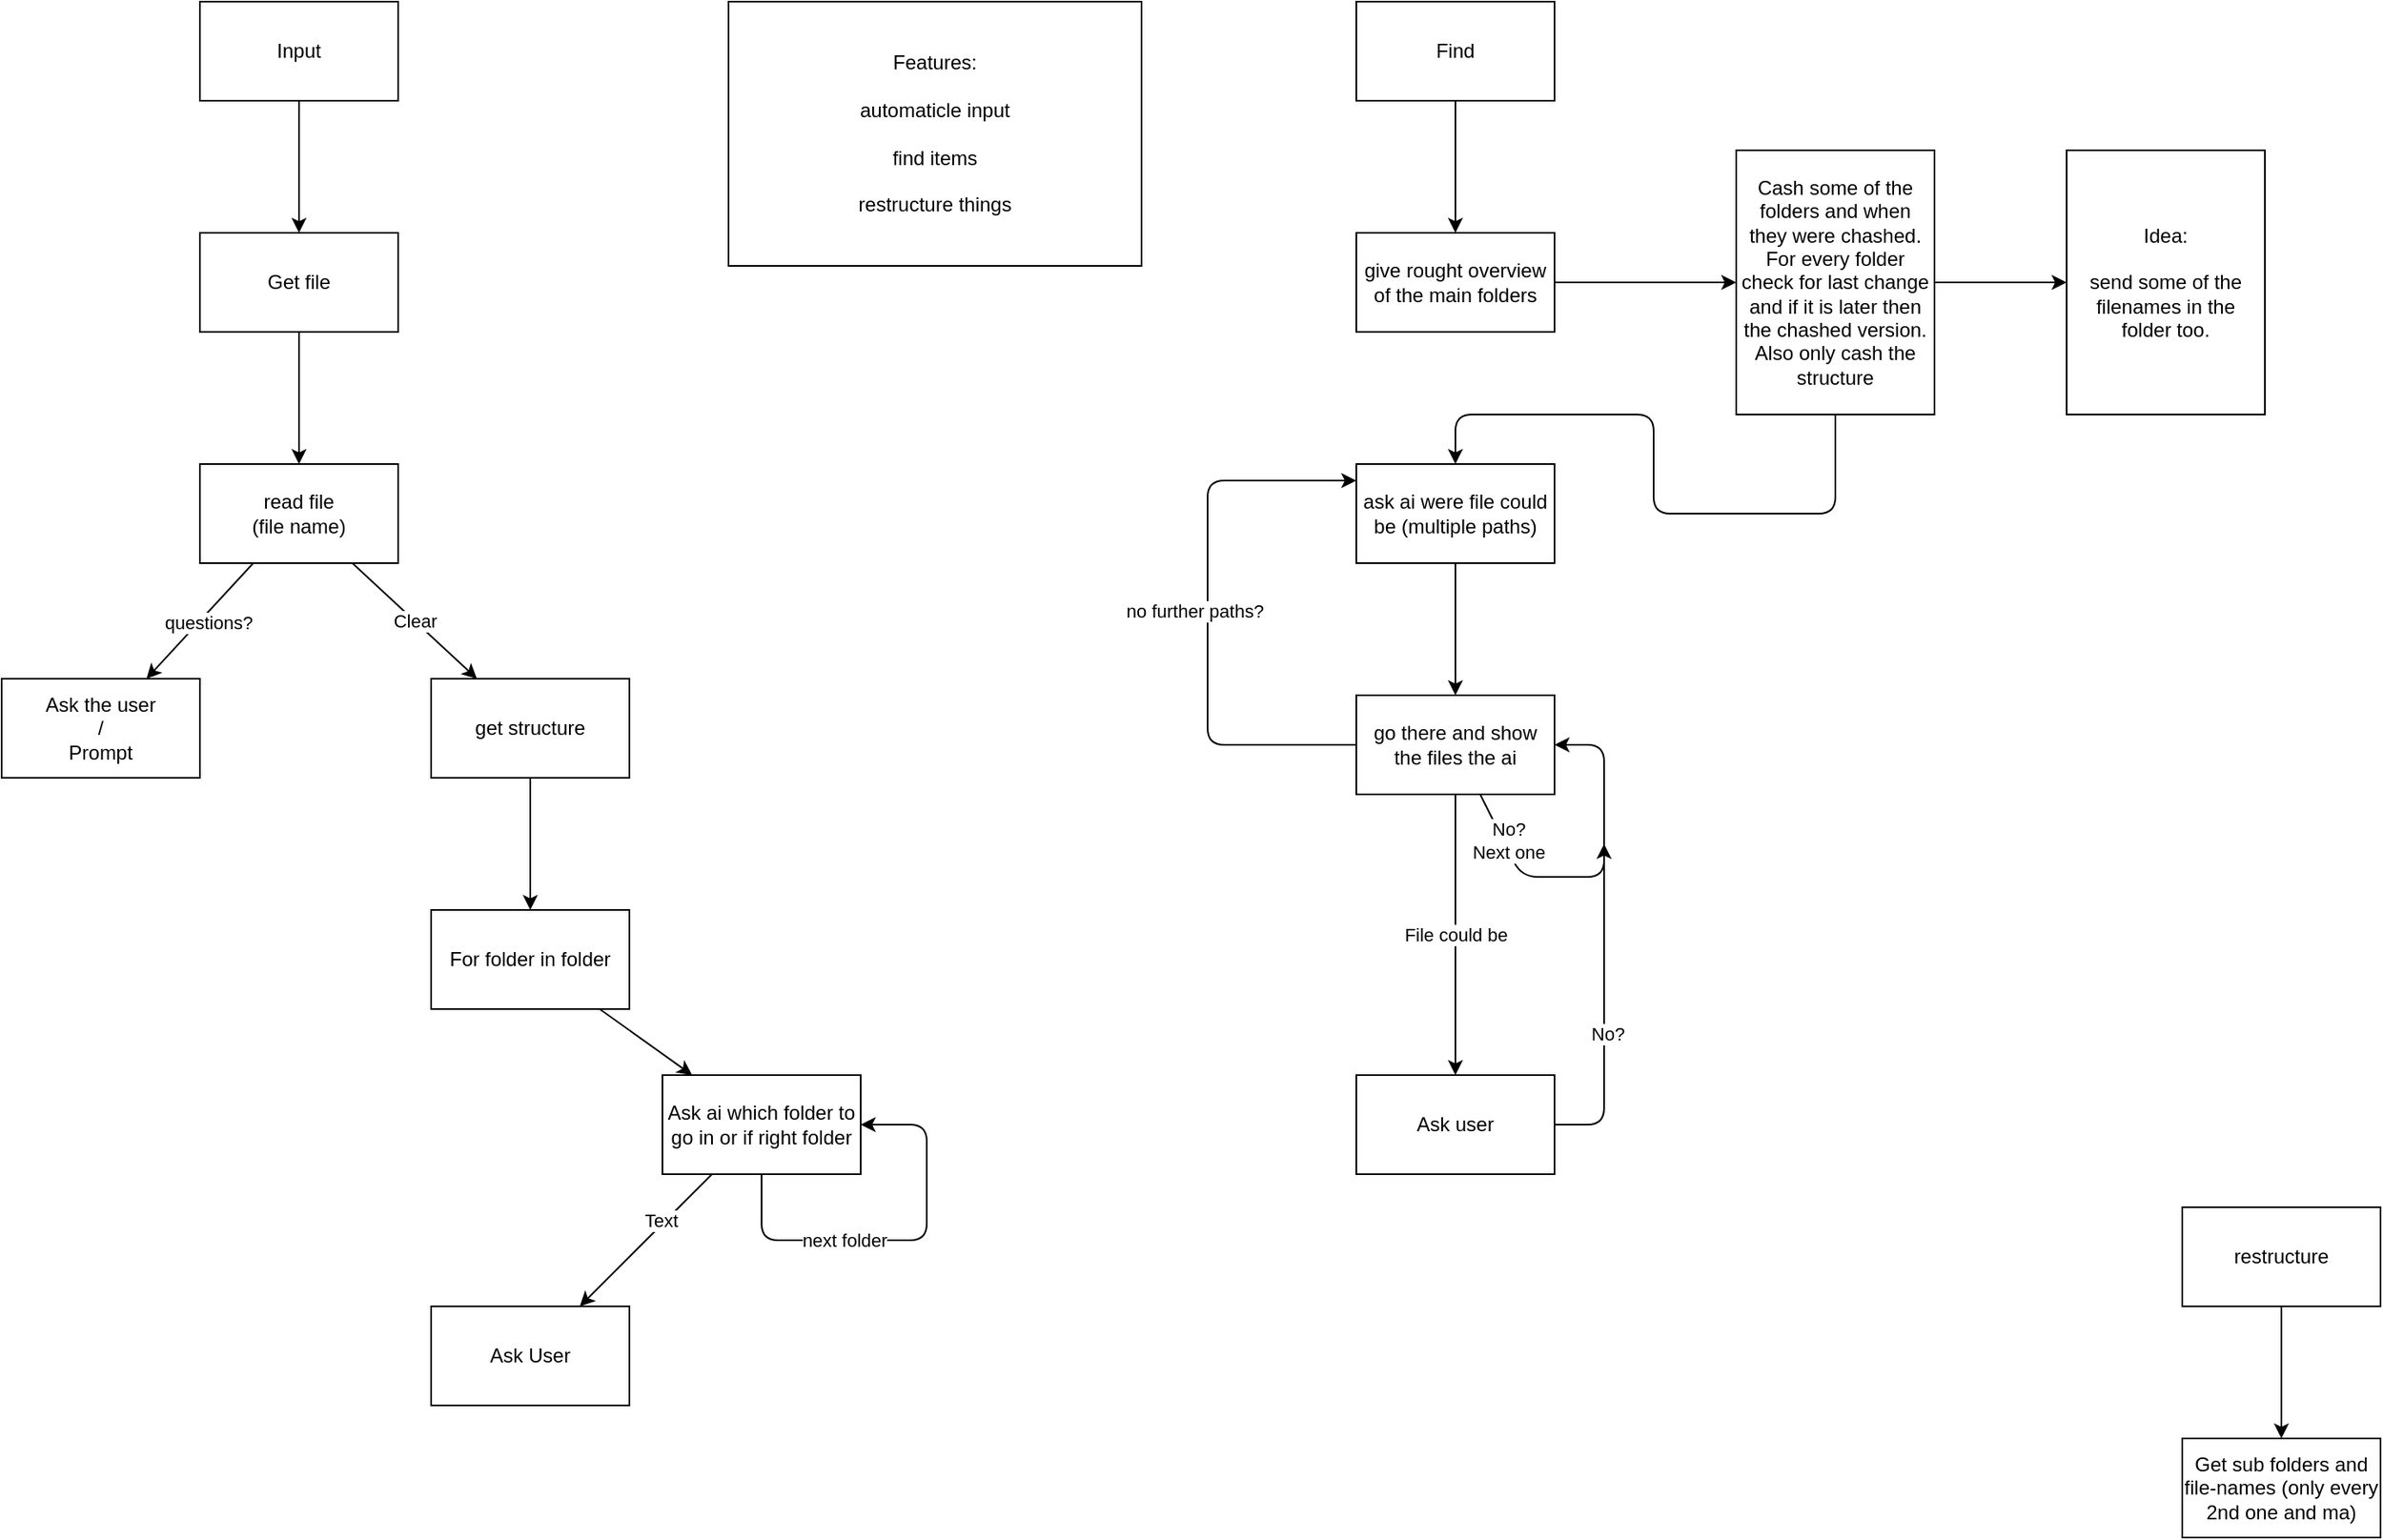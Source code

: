 <mxfile>
    <diagram id="IkwelM8Yc7URkZ2F9Y2m" name="Page-1">
        <mxGraphModel dx="581" dy="382" grid="1" gridSize="10" guides="1" tooltips="1" connect="1" arrows="1" fold="1" page="1" pageScale="1" pageWidth="850" pageHeight="1100" math="1" shadow="0">
            <root>
                <mxCell id="0"/>
                <mxCell id="1" parent="0"/>
                <mxCell id="7" value="" style="edgeStyle=none;html=1;" edge="1" parent="1" source="3" target="6">
                    <mxGeometry relative="1" as="geometry"/>
                </mxCell>
                <mxCell id="3" value="Input" style="whiteSpace=wrap;html=1;" vertex="1" parent="1">
                    <mxGeometry x="200" y="70" width="120" height="60" as="geometry"/>
                </mxCell>
                <mxCell id="5" value="Features:&lt;br&gt;&lt;br&gt;automaticle input&lt;div&gt;&lt;br&gt;&lt;/div&gt;&lt;div&gt;find items&lt;/div&gt;&lt;div&gt;&lt;br&gt;&lt;/div&gt;&lt;div&gt;&lt;span style=&quot;color: rgb(0, 0, 0); background-color: transparent;&quot;&gt;re&lt;/span&gt;structure things&lt;/div&gt;" style="whiteSpace=wrap;html=1;" vertex="1" parent="1">
                    <mxGeometry x="520" y="70" width="250" height="160" as="geometry"/>
                </mxCell>
                <mxCell id="9" value="" style="edgeStyle=none;html=1;" edge="1" parent="1" source="6" target="8">
                    <mxGeometry relative="1" as="geometry"/>
                </mxCell>
                <mxCell id="6" value="Get file" style="whiteSpace=wrap;html=1;" vertex="1" parent="1">
                    <mxGeometry x="200" y="210" width="120" height="60" as="geometry"/>
                </mxCell>
                <mxCell id="11" value="" style="edgeStyle=none;html=1;" edge="1" parent="1" source="8" target="10">
                    <mxGeometry relative="1" as="geometry"/>
                </mxCell>
                <mxCell id="12" value="questions?" style="edgeLabel;html=1;align=center;verticalAlign=middle;resizable=0;points=[];" vertex="1" connectable="0" parent="11">
                    <mxGeometry x="-0.067" y="4" relative="1" as="geometry">
                        <mxPoint as="offset"/>
                    </mxGeometry>
                </mxCell>
                <mxCell id="14" value="" style="edgeStyle=none;html=1;" edge="1" parent="1" source="8" target="13">
                    <mxGeometry relative="1" as="geometry"/>
                </mxCell>
                <mxCell id="15" value="Clear" style="edgeLabel;html=1;align=center;verticalAlign=middle;resizable=0;points=[];" vertex="1" connectable="0" parent="14">
                    <mxGeometry x="0.003" relative="1" as="geometry">
                        <mxPoint as="offset"/>
                    </mxGeometry>
                </mxCell>
                <mxCell id="8" value="read file&lt;br&gt;(file name)" style="whiteSpace=wrap;html=1;" vertex="1" parent="1">
                    <mxGeometry x="200" y="350" width="120" height="60" as="geometry"/>
                </mxCell>
                <mxCell id="10" value="Ask the user&lt;div&gt;/&lt;/div&gt;&lt;div&gt;Prompt&lt;/div&gt;" style="whiteSpace=wrap;html=1;" vertex="1" parent="1">
                    <mxGeometry x="80" y="480" width="120" height="60" as="geometry"/>
                </mxCell>
                <mxCell id="17" value="" style="edgeStyle=none;html=1;" edge="1" parent="1" source="13" target="16">
                    <mxGeometry relative="1" as="geometry"/>
                </mxCell>
                <mxCell id="13" value="get structure" style="whiteSpace=wrap;html=1;" vertex="1" parent="1">
                    <mxGeometry x="340" y="480" width="120" height="60" as="geometry"/>
                </mxCell>
                <mxCell id="19" value="" style="edgeStyle=none;html=1;" edge="1" parent="1" source="16" target="18">
                    <mxGeometry relative="1" as="geometry"/>
                </mxCell>
                <mxCell id="16" value="For folder in folder" style="whiteSpace=wrap;html=1;" vertex="1" parent="1">
                    <mxGeometry x="340" y="620" width="120" height="60" as="geometry"/>
                </mxCell>
                <mxCell id="21" value="" style="edgeStyle=none;html=1;" edge="1" parent="1" source="18" target="20">
                    <mxGeometry relative="1" as="geometry"/>
                </mxCell>
                <mxCell id="25" value="Text" style="edgeLabel;html=1;align=center;verticalAlign=middle;resizable=0;points=[];" vertex="1" connectable="0" parent="21">
                    <mxGeometry x="-0.27" y="-3" relative="1" as="geometry">
                        <mxPoint y="1" as="offset"/>
                    </mxGeometry>
                </mxCell>
                <mxCell id="23" style="edgeStyle=none;html=1;entryX=1;entryY=0.5;entryDx=0;entryDy=0;" edge="1" parent="1" source="18" target="18">
                    <mxGeometry relative="1" as="geometry">
                        <mxPoint x="640" y="760" as="targetPoint"/>
                        <Array as="points">
                            <mxPoint x="540" y="820"/>
                            <mxPoint x="640" y="820"/>
                            <mxPoint x="640" y="750"/>
                        </Array>
                    </mxGeometry>
                </mxCell>
                <mxCell id="24" value="next folder" style="edgeLabel;html=1;align=center;verticalAlign=middle;resizable=0;points=[];" vertex="1" connectable="0" parent="23">
                    <mxGeometry x="-0.4" relative="1" as="geometry">
                        <mxPoint x="15" as="offset"/>
                    </mxGeometry>
                </mxCell>
                <mxCell id="18" value="Ask ai which folder to go in or if&amp;nbsp;right folder" style="whiteSpace=wrap;html=1;" vertex="1" parent="1">
                    <mxGeometry x="480" y="720" width="120" height="60" as="geometry"/>
                </mxCell>
                <mxCell id="20" value="Ask Use&lt;span style=&quot;color: rgb(0, 0, 0);&quot;&gt;r&lt;/span&gt;" style="whiteSpace=wrap;html=1;" vertex="1" parent="1">
                    <mxGeometry x="340" y="860" width="120" height="60" as="geometry"/>
                </mxCell>
                <mxCell id="28" value="" style="edgeStyle=none;html=1;" edge="1" parent="1" source="26" target="27">
                    <mxGeometry relative="1" as="geometry"/>
                </mxCell>
                <mxCell id="26" value="Find" style="whiteSpace=wrap;html=1;" vertex="1" parent="1">
                    <mxGeometry x="900" y="70" width="120" height="60" as="geometry"/>
                </mxCell>
                <mxCell id="48" value="" style="edgeStyle=none;html=1;" edge="1" parent="1" source="27" target="47">
                    <mxGeometry relative="1" as="geometry"/>
                </mxCell>
                <mxCell id="27" value="give&amp;nbsp;rought overview of the main folders" style="whiteSpace=wrap;html=1;" vertex="1" parent="1">
                    <mxGeometry x="900" y="210" width="120" height="60" as="geometry"/>
                </mxCell>
                <mxCell id="32" value="" style="edgeStyle=none;html=1;" edge="1" parent="1" source="29" target="31">
                    <mxGeometry relative="1" as="geometry"/>
                </mxCell>
                <mxCell id="29" value="ask ai were file could be (multiple paths)" style="whiteSpace=wrap;html=1;" vertex="1" parent="1">
                    <mxGeometry x="900" y="350" width="120" height="60" as="geometry"/>
                </mxCell>
                <mxCell id="36" value="" style="edgeStyle=none;html=1;" edge="1" parent="1" source="31" target="35">
                    <mxGeometry relative="1" as="geometry"/>
                </mxCell>
                <mxCell id="37" value="File could be" style="edgeLabel;html=1;align=center;verticalAlign=middle;resizable=0;points=[];" vertex="1" connectable="0" parent="36">
                    <mxGeometry x="-0.003" relative="1" as="geometry">
                        <mxPoint as="offset"/>
                    </mxGeometry>
                </mxCell>
                <mxCell id="38" style="edgeStyle=none;html=1;entryX=1;entryY=0.5;entryDx=0;entryDy=0;" edge="1" parent="1" source="31" target="31">
                    <mxGeometry relative="1" as="geometry">
                        <mxPoint x="1040" y="520" as="targetPoint"/>
                        <Array as="points">
                            <mxPoint x="1000" y="600"/>
                            <mxPoint x="1050" y="600"/>
                            <mxPoint x="1050" y="520"/>
                        </Array>
                    </mxGeometry>
                </mxCell>
                <mxCell id="40" value="No?&lt;br&gt;Next one" style="edgeLabel;html=1;align=center;verticalAlign=middle;resizable=0;points=[];" vertex="1" connectable="0" parent="38">
                    <mxGeometry x="-0.701" y="3" relative="1" as="geometry">
                        <mxPoint as="offset"/>
                    </mxGeometry>
                </mxCell>
                <mxCell id="41" style="edgeStyle=none;html=1;" edge="1" parent="1" source="31">
                    <mxGeometry relative="1" as="geometry">
                        <mxPoint x="900" y="360" as="targetPoint"/>
                        <Array as="points">
                            <mxPoint x="810" y="520"/>
                            <mxPoint x="810" y="360"/>
                            <mxPoint x="890" y="360"/>
                        </Array>
                    </mxGeometry>
                </mxCell>
                <mxCell id="42" value="no further paths?" style="edgeLabel;html=1;align=center;verticalAlign=middle;resizable=0;points=[];" vertex="1" connectable="0" parent="41">
                    <mxGeometry x="0.005" y="8" relative="1" as="geometry">
                        <mxPoint as="offset"/>
                    </mxGeometry>
                </mxCell>
                <mxCell id="31" value="go there and show the files the ai" style="whiteSpace=wrap;html=1;" vertex="1" parent="1">
                    <mxGeometry x="900" y="490" width="120" height="60" as="geometry"/>
                </mxCell>
                <mxCell id="43" style="edgeStyle=none;html=1;" edge="1" parent="1" source="35">
                    <mxGeometry relative="1" as="geometry">
                        <mxPoint x="1050" y="580" as="targetPoint"/>
                        <Array as="points">
                            <mxPoint x="1050" y="750"/>
                        </Array>
                    </mxGeometry>
                </mxCell>
                <mxCell id="44" value="No?" style="edgeLabel;html=1;align=center;verticalAlign=middle;resizable=0;points=[];" vertex="1" connectable="0" parent="43">
                    <mxGeometry x="-0.399" y="-1" relative="1" as="geometry">
                        <mxPoint x="1" y="-25" as="offset"/>
                    </mxGeometry>
                </mxCell>
                <mxCell id="35" value="Ask user" style="whiteSpace=wrap;html=1;" vertex="1" parent="1">
                    <mxGeometry x="900" y="720" width="120" height="60" as="geometry"/>
                </mxCell>
                <mxCell id="49" style="edgeStyle=none;html=1;" edge="1" parent="1" source="47" target="29">
                    <mxGeometry relative="1" as="geometry">
                        <mxPoint x="960" y="320" as="targetPoint"/>
                        <Array as="points">
                            <mxPoint x="1190" y="380"/>
                            <mxPoint x="1080" y="380"/>
                            <mxPoint x="1080" y="320"/>
                            <mxPoint x="960" y="320"/>
                        </Array>
                    </mxGeometry>
                </mxCell>
                <mxCell id="52" value="" style="edgeStyle=none;html=1;" edge="1" parent="1" source="47" target="51">
                    <mxGeometry relative="1" as="geometry"/>
                </mxCell>
                <mxCell id="47" value="Cash some of the folde&lt;span style=&quot;color: rgb(0, 0, 0);&quot;&gt;rs and when&lt;/span&gt;&lt;div&gt;&lt;span style=&quot;color: rgb(0, 0, 0);&quot;&gt;they we&lt;span style=&quot;color: rgb(0, 0, 0);&quot;&gt;re chashed&lt;/span&gt;.&lt;/span&gt;&lt;/div&gt;&lt;div&gt;&lt;font color=&quot;#000000&quot;&gt;Fo&lt;/font&gt;&lt;span style=&quot;color: rgb(0, 0, 0);&quot;&gt;r eve&lt;/span&gt;&lt;span style=&quot;color: rgb(0, 0, 0);&quot;&gt;ry folde&lt;/span&gt;&lt;span style=&quot;color: rgb(0, 0, 0);&quot;&gt;r check fo&lt;/span&gt;&lt;span style=&quot;color: rgb(0, 0, 0);&quot;&gt;r last change&lt;/span&gt;&lt;/div&gt;&lt;div&gt;&lt;span style=&quot;color: rgb(0, 0, 0);&quot;&gt;and if it is late&lt;/span&gt;&lt;span style=&quot;color: rgb(0, 0, 0); background-color: transparent;&quot;&gt;r then the chashed ve&lt;/span&gt;&lt;span style=&quot;color: rgb(0, 0, 0); background-color: transparent;&quot;&gt;rsion.&lt;br&gt;Also only cash the st&lt;/span&gt;&lt;span style=&quot;color: rgb(0, 0, 0); background-color: transparent;&quot;&gt;ructu&lt;/span&gt;&lt;span style=&quot;color: rgb(0, 0, 0); background-color: transparent;&quot;&gt;re&lt;/span&gt;&lt;/div&gt;" style="whiteSpace=wrap;html=1;" vertex="1" parent="1">
                    <mxGeometry x="1130" y="160" width="120" height="160" as="geometry"/>
                </mxCell>
                <mxCell id="51" value="Idea:&lt;br&gt;&lt;br&gt;&lt;div&gt;send some of the filenames in the folde&lt;span style=&quot;color: rgb(0, 0, 0); background-color: transparent;&quot;&gt;r&lt;/span&gt;&lt;span style=&quot;color: rgb(0, 0, 0); background-color: transparent;&quot;&gt;&amp;nbsp;too.&lt;/span&gt;&lt;/div&gt;" style="whiteSpace=wrap;html=1;" vertex="1" parent="1">
                    <mxGeometry x="1330" y="160" width="120" height="160" as="geometry"/>
                </mxCell>
                <mxCell id="85" value="" style="edgeStyle=none;html=1;" edge="1" parent="1" source="83" target="84">
                    <mxGeometry relative="1" as="geometry"/>
                </mxCell>
                <mxCell id="83" value="&lt;span style=&quot;color: rgb(0, 0, 0);&quot;&gt;rest&lt;/span&gt;&lt;span style=&quot;color: rgb(0, 0, 0);&quot;&gt;ructu&lt;/span&gt;&lt;span style=&quot;color: rgb(0, 0, 0);&quot;&gt;re&lt;/span&gt;" style="whiteSpace=wrap;html=1;" vertex="1" parent="1">
                    <mxGeometry x="1400" y="800" width="120" height="60" as="geometry"/>
                </mxCell>
                <mxCell id="84" value="Get sub folde&lt;span style=&quot;color: rgb(0, 0, 0);&quot;&gt;rs and file-names (only eve&lt;/span&gt;&lt;span style=&quot;color: rgb(0, 0, 0);&quot;&gt;ry 2nd one and ma&lt;/span&gt;&lt;span style=&quot;color: rgb(0, 0, 0);&quot;&gt;)&lt;/span&gt;" style="whiteSpace=wrap;html=1;" vertex="1" parent="1">
                    <mxGeometry x="1400" y="940" width="120" height="60" as="geometry"/>
                </mxCell>
            </root>
        </mxGraphModel>
    </diagram>
</mxfile>